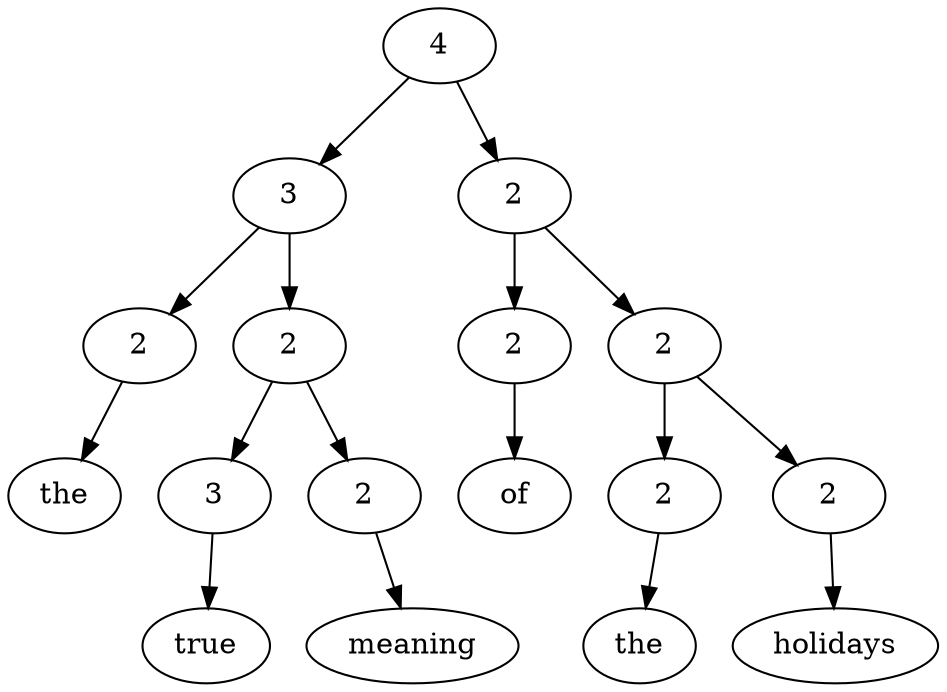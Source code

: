 digraph G{Node0 [label="4"]
Node0 -> Node1
Node0 -> Node9
Node1 [label="3"]
Node1 -> Node2
Node1 -> Node4
Node9 [label="2"]
Node9 -> Node10
Node9 -> Node12
Node2 [label="2"]
Node2 -> Node3
Node4 [label="2"]
Node4 -> Node5
Node4 -> Node7
Node10 [label="2"]
Node10 -> Node11
Node12 [label="2"]
Node12 -> Node13
Node12 -> Node15
Node3 [label="the"]
Node5 [label="3"]
Node5 -> Node6
Node7 [label="2"]
Node7 -> Node8
Node11 [label="of"]
Node13 [label="2"]
Node13 -> Node14
Node15 [label="2"]
Node15 -> Node16
Node6 [label="true"]
Node8 [label="meaning"]
Node14 [label="the"]
Node16 [label="holidays"]
}